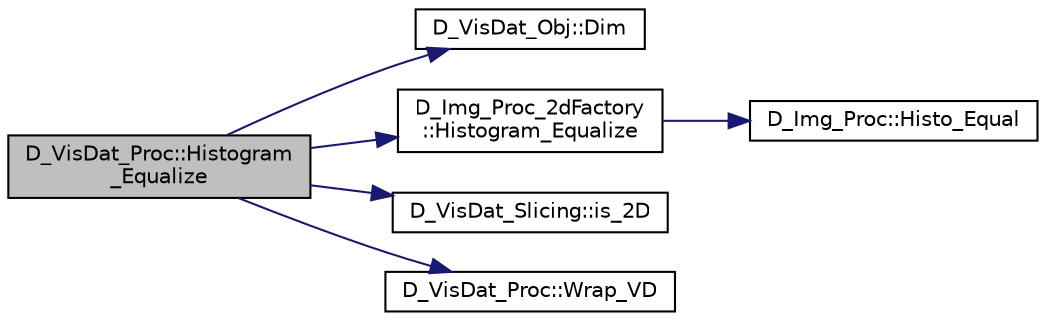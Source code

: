 digraph "D_VisDat_Proc::Histogram_Equalize"
{
 // LATEX_PDF_SIZE
  edge [fontname="Helvetica",fontsize="10",labelfontname="Helvetica",labelfontsize="10"];
  node [fontname="Helvetica",fontsize="10",shape=record];
  rankdir="LR";
  Node1 [label="D_VisDat_Proc::Histogram\l_Equalize",height=0.2,width=0.4,color="black", fillcolor="grey75", style="filled", fontcolor="black",tooltip=" "];
  Node1 -> Node2 [color="midnightblue",fontsize="10",style="solid"];
  Node2 [label="D_VisDat_Obj::Dim",height=0.2,width=0.4,color="black", fillcolor="white", style="filled",URL="$class_d___vis_dat___obj.html#a9b255993f402cca1b61ca82beae51b20",tooltip=" "];
  Node1 -> Node3 [color="midnightblue",fontsize="10",style="solid"];
  Node3 [label="D_Img_Proc_2dFactory\l::Histogram_Equalize",height=0.2,width=0.4,color="black", fillcolor="white", style="filled",URL="$class_d___img___proc__2d_factory.html#a3d6b19488a03a6a27b6ff6dddce74a6b",tooltip=" "];
  Node3 -> Node4 [color="midnightblue",fontsize="10",style="solid"];
  Node4 [label="D_Img_Proc::Histo_Equal",height=0.2,width=0.4,color="black", fillcolor="white", style="filled",URL="$class_d___img___proc.html#ac8e61ae4b5bbabd5db841946fd274ad7",tooltip=" "];
  Node1 -> Node5 [color="midnightblue",fontsize="10",style="solid"];
  Node5 [label="D_VisDat_Slicing::is_2D",height=0.2,width=0.4,color="black", fillcolor="white", style="filled",URL="$class_d___vis_dat___slicing.html#a6e5f7f2a4448f135c77a06e04f678974",tooltip=" "];
  Node1 -> Node6 [color="midnightblue",fontsize="10",style="solid"];
  Node6 [label="D_VisDat_Proc::Wrap_VD",height=0.2,width=0.4,color="black", fillcolor="white", style="filled",URL="$class_d___vis_dat___proc.html#a08a25f3f05db4e112c651456fd1ae7e5",tooltip=" "];
}
